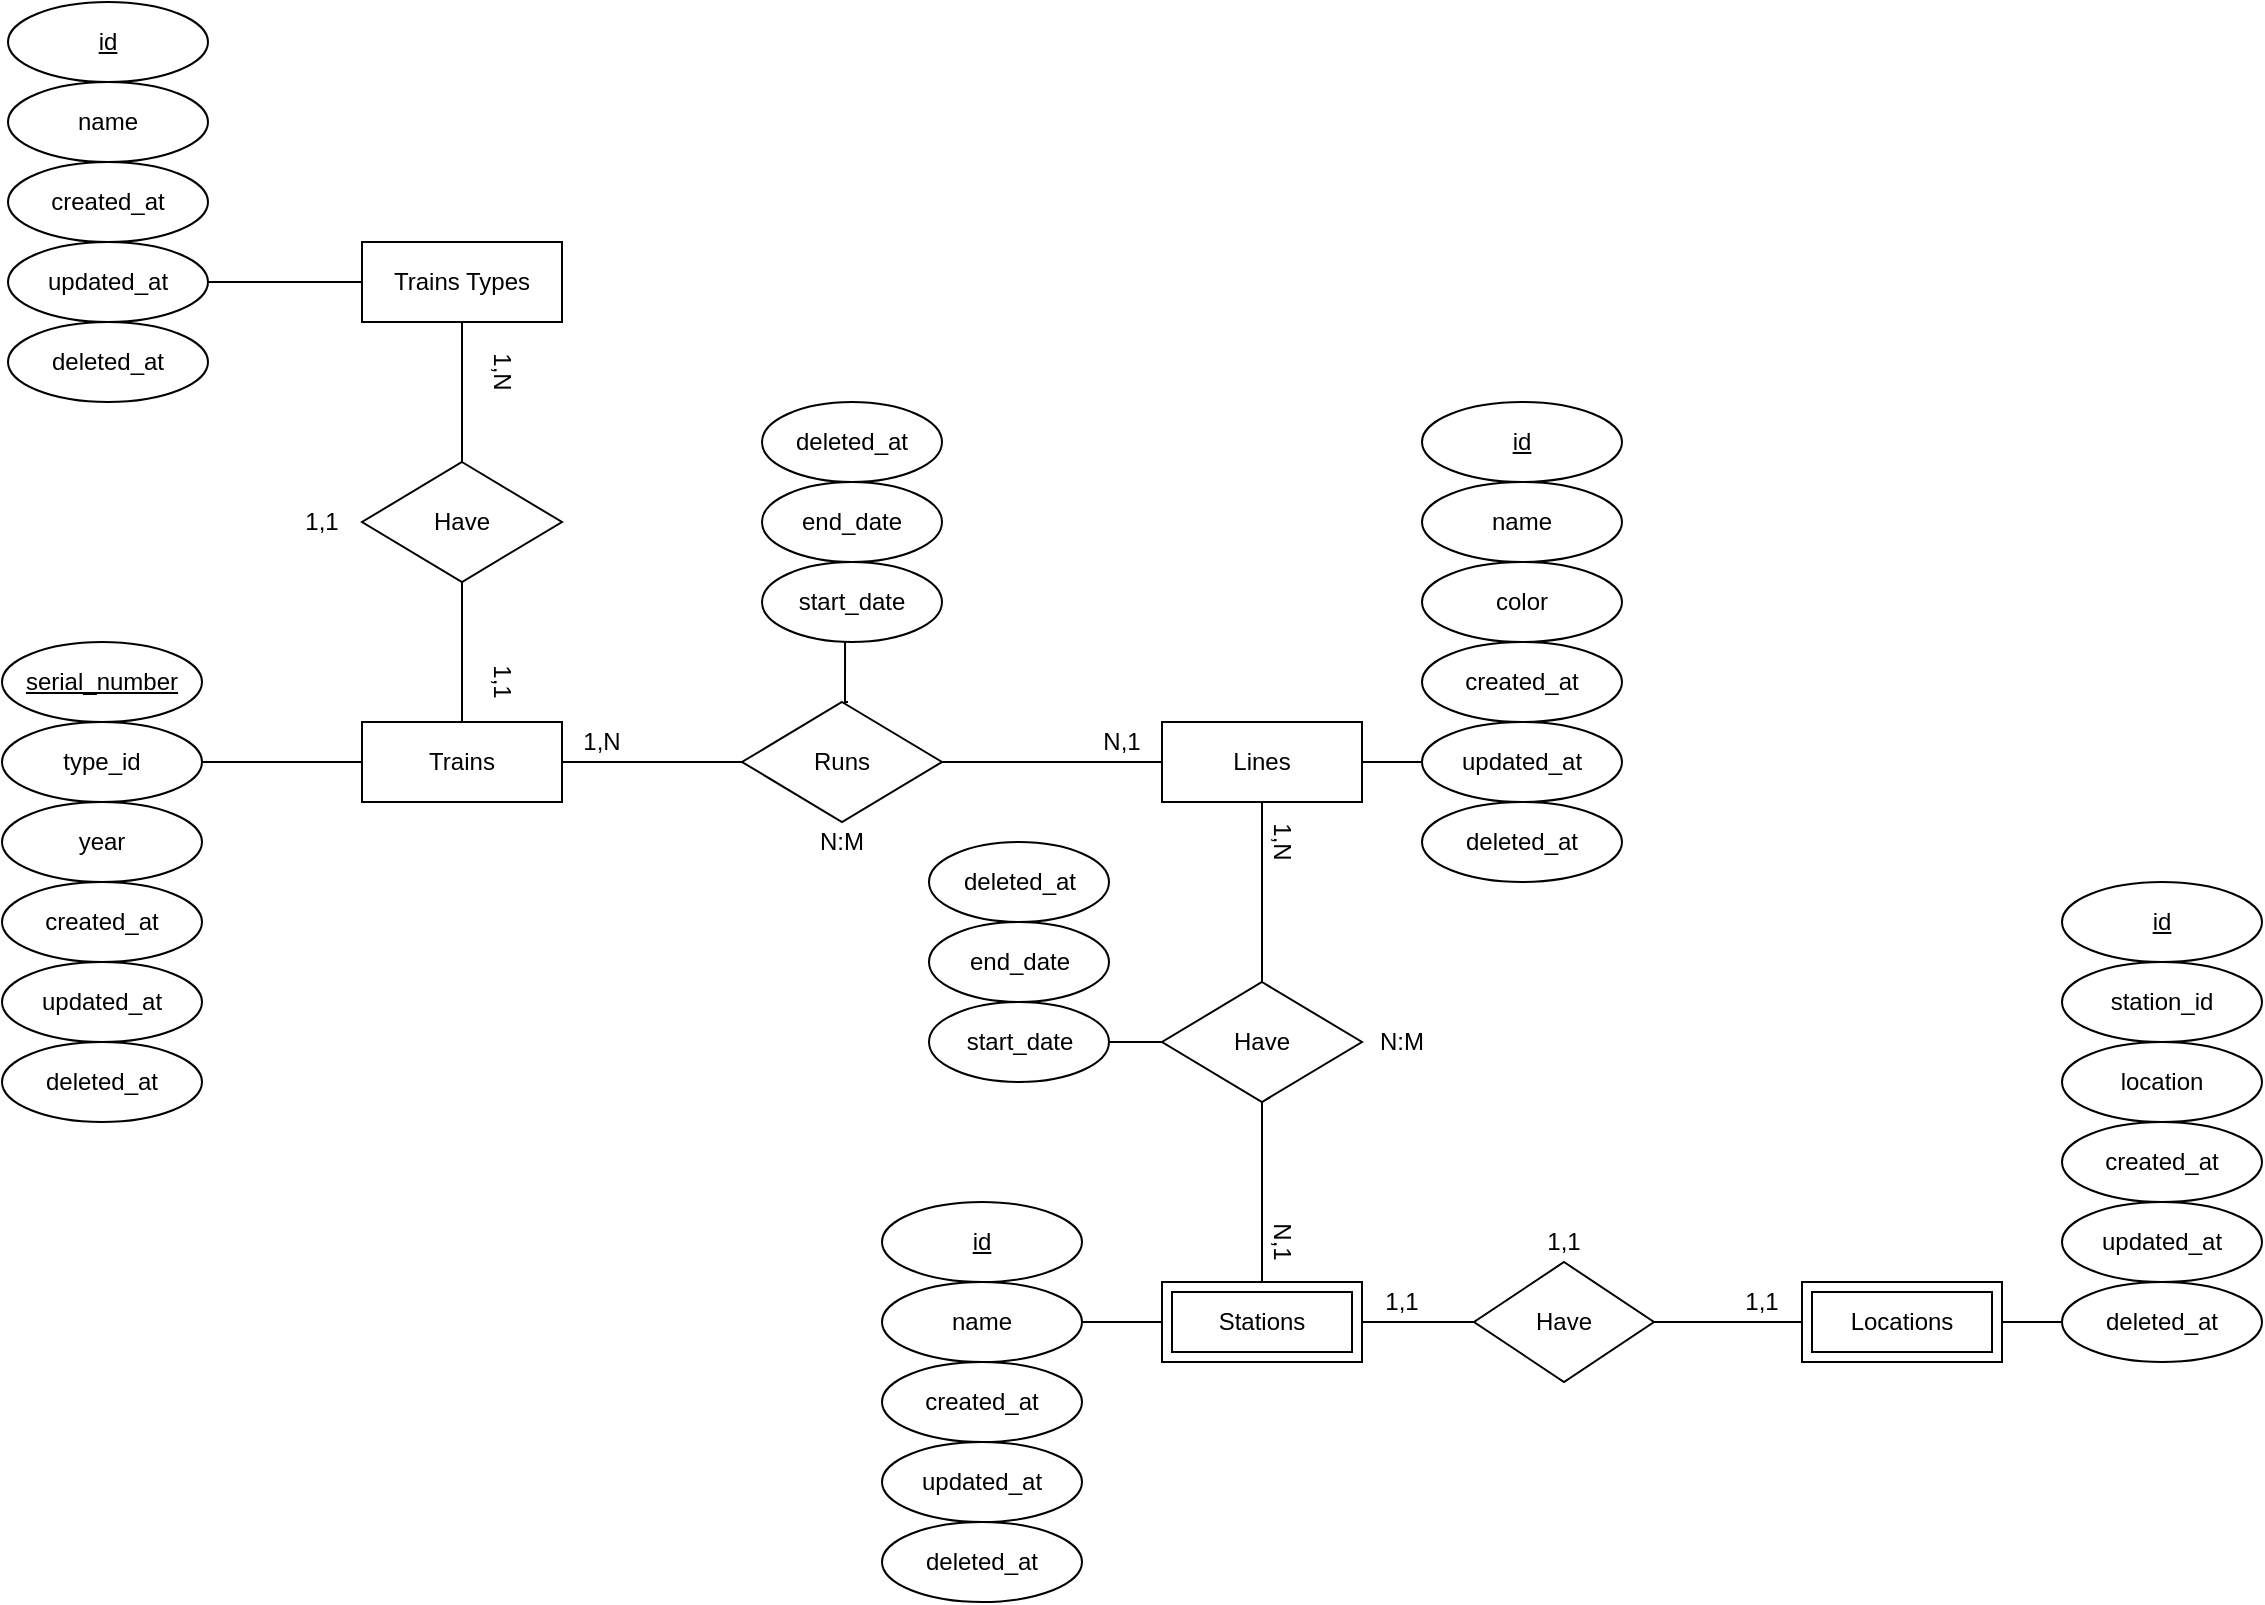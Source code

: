 <mxfile version="20.8.16" type="device"><diagram name="Página-1" id="_CON7dvycLkVMJO1nGlJ"><mxGraphModel dx="2261" dy="2053" grid="1" gridSize="10" guides="1" tooltips="1" connect="1" arrows="1" fold="1" page="1" pageScale="1" pageWidth="827" pageHeight="1169" math="0" shadow="0"><root><mxCell id="0"/><mxCell id="1" parent="0"/><mxCell id="r812NtlvMPiRMAVlbHMb-9" style="edgeStyle=orthogonalEdgeStyle;rounded=0;orthogonalLoop=1;jettySize=auto;html=1;entryX=1;entryY=0.5;entryDx=0;entryDy=0;endArrow=none;endFill=0;" parent="1" source="r812NtlvMPiRMAVlbHMb-4" target="r812NtlvMPiRMAVlbHMb-5" edge="1"><mxGeometry relative="1" as="geometry"/></mxCell><mxCell id="r812NtlvMPiRMAVlbHMb-22" style="edgeStyle=orthogonalEdgeStyle;rounded=0;orthogonalLoop=1;jettySize=auto;html=1;entryX=0;entryY=0.5;entryDx=0;entryDy=0;endArrow=none;endFill=0;" parent="1" source="r812NtlvMPiRMAVlbHMb-4" target="r812NtlvMPiRMAVlbHMb-12" edge="1"><mxGeometry relative="1" as="geometry"/></mxCell><mxCell id="r812NtlvMPiRMAVlbHMb-4" value="Trains" style="whiteSpace=wrap;html=1;align=center;" parent="1" vertex="1"><mxGeometry x="40" y="320" width="100" height="40" as="geometry"/></mxCell><mxCell id="r812NtlvMPiRMAVlbHMb-5" value="type_id" style="ellipse;whiteSpace=wrap;html=1;align=center;" parent="1" vertex="1"><mxGeometry x="-140" y="320" width="100" height="40" as="geometry"/></mxCell><mxCell id="r812NtlvMPiRMAVlbHMb-6" value="serial_number" style="ellipse;whiteSpace=wrap;html=1;align=center;fontStyle=4;" parent="1" vertex="1"><mxGeometry x="-140" y="280" width="100" height="40" as="geometry"/></mxCell><mxCell id="r812NtlvMPiRMAVlbHMb-10" value="year" style="ellipse;whiteSpace=wrap;html=1;align=center;" parent="1" vertex="1"><mxGeometry x="-140" y="360" width="100" height="40" as="geometry"/></mxCell><mxCell id="r812NtlvMPiRMAVlbHMb-38" style="edgeStyle=orthogonalEdgeStyle;rounded=0;orthogonalLoop=1;jettySize=auto;html=1;entryX=0.5;entryY=0;entryDx=0;entryDy=0;endArrow=none;endFill=0;" parent="1" source="r812NtlvMPiRMAVlbHMb-11" target="r812NtlvMPiRMAVlbHMb-37" edge="1"><mxGeometry relative="1" as="geometry"/></mxCell><mxCell id="r812NtlvMPiRMAVlbHMb-40" style="edgeStyle=orthogonalEdgeStyle;rounded=0;orthogonalLoop=1;jettySize=auto;html=1;entryX=0;entryY=0.5;entryDx=0;entryDy=0;endArrow=none;endFill=0;" parent="1" source="r812NtlvMPiRMAVlbHMb-11" target="r812NtlvMPiRMAVlbHMb-17" edge="1"><mxGeometry relative="1" as="geometry"/></mxCell><mxCell id="r812NtlvMPiRMAVlbHMb-11" value="Lines" style="whiteSpace=wrap;html=1;align=center;" parent="1" vertex="1"><mxGeometry x="440" y="320" width="100" height="40" as="geometry"/></mxCell><mxCell id="r812NtlvMPiRMAVlbHMb-21" style="edgeStyle=orthogonalEdgeStyle;rounded=0;orthogonalLoop=1;jettySize=auto;html=1;entryX=0;entryY=0.5;entryDx=0;entryDy=0;endArrow=none;endFill=0;" parent="1" source="r812NtlvMPiRMAVlbHMb-12" target="r812NtlvMPiRMAVlbHMb-11" edge="1"><mxGeometry relative="1" as="geometry"/></mxCell><mxCell id="r812NtlvMPiRMAVlbHMb-26" style="edgeStyle=orthogonalEdgeStyle;rounded=0;orthogonalLoop=1;jettySize=auto;html=1;entryX=0.428;entryY=0.974;entryDx=0;entryDy=0;entryPerimeter=0;endArrow=none;endFill=0;" parent="1" edge="1"><mxGeometry relative="1" as="geometry"><mxPoint x="283" y="310" as="sourcePoint"/><mxPoint x="281.52" y="278.96" as="targetPoint"/></mxGeometry></mxCell><mxCell id="r812NtlvMPiRMAVlbHMb-12" value="Runs" style="shape=rhombus;perimeter=rhombusPerimeter;whiteSpace=wrap;html=1;align=center;" parent="1" vertex="1"><mxGeometry x="230" y="310" width="100" height="60" as="geometry"/></mxCell><mxCell id="r812NtlvMPiRMAVlbHMb-13" value="id" style="ellipse;whiteSpace=wrap;html=1;align=center;fontStyle=4;" parent="1" vertex="1"><mxGeometry x="570" y="160" width="100" height="40" as="geometry"/></mxCell><mxCell id="r812NtlvMPiRMAVlbHMb-14" value="name" style="ellipse;whiteSpace=wrap;html=1;align=center;" parent="1" vertex="1"><mxGeometry x="570" y="200" width="100" height="40" as="geometry"/></mxCell><mxCell id="r812NtlvMPiRMAVlbHMb-15" value="color" style="ellipse;whiteSpace=wrap;html=1;align=center;" parent="1" vertex="1"><mxGeometry x="570" y="240" width="100" height="40" as="geometry"/></mxCell><mxCell id="r812NtlvMPiRMAVlbHMb-16" value="created_at" style="ellipse;whiteSpace=wrap;html=1;align=center;" parent="1" vertex="1"><mxGeometry x="570" y="280" width="100" height="40" as="geometry"/></mxCell><mxCell id="r812NtlvMPiRMAVlbHMb-17" value="updated_at" style="ellipse;whiteSpace=wrap;html=1;align=center;" parent="1" vertex="1"><mxGeometry x="570" y="320" width="100" height="40" as="geometry"/></mxCell><mxCell id="r812NtlvMPiRMAVlbHMb-19" value="start_date" style="ellipse;whiteSpace=wrap;html=1;align=center;" parent="1" vertex="1"><mxGeometry x="240" y="240" width="90" height="40" as="geometry"/></mxCell><mxCell id="r812NtlvMPiRMAVlbHMb-23" value="1,N" style="text;html=1;strokeColor=none;fillColor=none;align=center;verticalAlign=middle;whiteSpace=wrap;rounded=0;" parent="1" vertex="1"><mxGeometry x="140" y="320" width="40" height="20" as="geometry"/></mxCell><mxCell id="r812NtlvMPiRMAVlbHMb-24" value="N,1" style="text;html=1;strokeColor=none;fillColor=none;align=center;verticalAlign=middle;whiteSpace=wrap;rounded=0;" parent="1" vertex="1"><mxGeometry x="400" y="320" width="40" height="20" as="geometry"/></mxCell><mxCell id="r812NtlvMPiRMAVlbHMb-25" value="N:M" style="text;html=1;strokeColor=none;fillColor=none;align=center;verticalAlign=middle;whiteSpace=wrap;rounded=0;" parent="1" vertex="1"><mxGeometry x="260" y="370" width="40" height="20" as="geometry"/></mxCell><mxCell id="r812NtlvMPiRMAVlbHMb-27" value="end_date" style="ellipse;whiteSpace=wrap;html=1;align=center;" parent="1" vertex="1"><mxGeometry x="240" y="200" width="90" height="40" as="geometry"/></mxCell><mxCell id="r812NtlvMPiRMAVlbHMb-28" value="created_at" style="ellipse;whiteSpace=wrap;html=1;align=center;" parent="1" vertex="1"><mxGeometry x="-140" y="400" width="100" height="40" as="geometry"/></mxCell><mxCell id="r812NtlvMPiRMAVlbHMb-29" value="updated_at" style="ellipse;whiteSpace=wrap;html=1;align=center;" parent="1" vertex="1"><mxGeometry x="-140" y="440" width="100" height="40" as="geometry"/></mxCell><mxCell id="r812NtlvMPiRMAVlbHMb-34" style="edgeStyle=orthogonalEdgeStyle;rounded=0;orthogonalLoop=1;jettySize=auto;html=1;entryX=1;entryY=0.5;entryDx=0;entryDy=0;endArrow=none;endFill=0;" parent="1" source="r812NtlvMPiRMAVlbHMb-30" target="r812NtlvMPiRMAVlbHMb-33" edge="1"><mxGeometry relative="1" as="geometry"/></mxCell><mxCell id="r812NtlvMPiRMAVlbHMb-45" style="edgeStyle=orthogonalEdgeStyle;rounded=0;orthogonalLoop=1;jettySize=auto;html=1;entryX=0;entryY=0.5;entryDx=0;entryDy=0;endArrow=none;endFill=0;" parent="1" source="r812NtlvMPiRMAVlbHMb-30" target="r812NtlvMPiRMAVlbHMb-44" edge="1"><mxGeometry relative="1" as="geometry"/></mxCell><mxCell id="r812NtlvMPiRMAVlbHMb-30" value="Stations" style="shape=ext;margin=3;double=1;whiteSpace=wrap;html=1;align=center;" parent="1" vertex="1"><mxGeometry x="440" y="600" width="100" height="40" as="geometry"/></mxCell><mxCell id="r812NtlvMPiRMAVlbHMb-31" value="id" style="ellipse;whiteSpace=wrap;html=1;align=center;fontStyle=4;" parent="1" vertex="1"><mxGeometry x="300" y="560" width="100" height="40" as="geometry"/></mxCell><mxCell id="r812NtlvMPiRMAVlbHMb-63" style="edgeStyle=orthogonalEdgeStyle;rounded=0;orthogonalLoop=1;jettySize=auto;html=1;endArrow=none;endFill=0;" parent="1" source="r812NtlvMPiRMAVlbHMb-32" target="r812NtlvMPiRMAVlbHMb-62" edge="1"><mxGeometry relative="1" as="geometry"/></mxCell><mxCell id="r812NtlvMPiRMAVlbHMb-32" value="Locations" style="shape=ext;margin=3;double=1;whiteSpace=wrap;html=1;align=center;" parent="1" vertex="1"><mxGeometry x="760" y="600" width="100" height="40" as="geometry"/></mxCell><mxCell id="r812NtlvMPiRMAVlbHMb-33" value="name" style="ellipse;whiteSpace=wrap;html=1;align=center;" parent="1" vertex="1"><mxGeometry x="300" y="600" width="100" height="40" as="geometry"/></mxCell><mxCell id="r812NtlvMPiRMAVlbHMb-35" value="created_at" style="ellipse;whiteSpace=wrap;html=1;align=center;" parent="1" vertex="1"><mxGeometry x="300" y="640" width="100" height="40" as="geometry"/></mxCell><mxCell id="r812NtlvMPiRMAVlbHMb-36" value="updated_at" style="ellipse;whiteSpace=wrap;html=1;align=center;" parent="1" vertex="1"><mxGeometry x="300" y="680" width="100" height="40" as="geometry"/></mxCell><mxCell id="r812NtlvMPiRMAVlbHMb-39" style="edgeStyle=orthogonalEdgeStyle;rounded=0;orthogonalLoop=1;jettySize=auto;html=1;entryX=0.5;entryY=0;entryDx=0;entryDy=0;endArrow=none;endFill=0;" parent="1" source="r812NtlvMPiRMAVlbHMb-37" target="r812NtlvMPiRMAVlbHMb-30" edge="1"><mxGeometry relative="1" as="geometry"/></mxCell><mxCell id="PRAaTrQqgsy7jQrXWvJL-4" style="edgeStyle=orthogonalEdgeStyle;rounded=0;orthogonalLoop=1;jettySize=auto;html=1;entryX=1;entryY=0.5;entryDx=0;entryDy=0;endArrow=none;endFill=0;" edge="1" parent="1" source="r812NtlvMPiRMAVlbHMb-37" target="PRAaTrQqgsy7jQrXWvJL-1"><mxGeometry relative="1" as="geometry"/></mxCell><mxCell id="r812NtlvMPiRMAVlbHMb-37" value="Have" style="shape=rhombus;perimeter=rhombusPerimeter;whiteSpace=wrap;html=1;align=center;" parent="1" vertex="1"><mxGeometry x="440" y="450" width="100" height="60" as="geometry"/></mxCell><mxCell id="r812NtlvMPiRMAVlbHMb-41" value="N:M" style="text;html=1;strokeColor=none;fillColor=none;align=center;verticalAlign=middle;whiteSpace=wrap;rounded=0;" parent="1" vertex="1"><mxGeometry x="540" y="470" width="40" height="20" as="geometry"/></mxCell><mxCell id="r812NtlvMPiRMAVlbHMb-42" value="1,N" style="text;html=1;strokeColor=none;fillColor=none;align=center;verticalAlign=middle;whiteSpace=wrap;rounded=0;rotation=90;" parent="1" vertex="1"><mxGeometry x="480" y="370" width="40" height="20" as="geometry"/></mxCell><mxCell id="r812NtlvMPiRMAVlbHMb-43" value="N,1" style="text;html=1;strokeColor=none;fillColor=none;align=center;verticalAlign=middle;whiteSpace=wrap;rounded=0;rotation=90;" parent="1" vertex="1"><mxGeometry x="480" y="570" width="40" height="20" as="geometry"/></mxCell><mxCell id="r812NtlvMPiRMAVlbHMb-46" style="edgeStyle=orthogonalEdgeStyle;rounded=0;orthogonalLoop=1;jettySize=auto;html=1;entryX=0;entryY=0.5;entryDx=0;entryDy=0;endArrow=none;endFill=0;" parent="1" source="r812NtlvMPiRMAVlbHMb-44" target="r812NtlvMPiRMAVlbHMb-32" edge="1"><mxGeometry relative="1" as="geometry"/></mxCell><mxCell id="r812NtlvMPiRMAVlbHMb-44" value="Have" style="shape=rhombus;perimeter=rhombusPerimeter;whiteSpace=wrap;html=1;align=center;" parent="1" vertex="1"><mxGeometry x="596" y="590" width="90" height="60" as="geometry"/></mxCell><mxCell id="r812NtlvMPiRMAVlbHMb-53" value="deleted_at" style="ellipse;whiteSpace=wrap;html=1;align=center;" parent="1" vertex="1"><mxGeometry x="-140" y="480" width="100" height="40" as="geometry"/></mxCell><mxCell id="r812NtlvMPiRMAVlbHMb-54" value="deleted_at" style="ellipse;whiteSpace=wrap;html=1;align=center;" parent="1" vertex="1"><mxGeometry x="300" y="720" width="100" height="40" as="geometry"/></mxCell><mxCell id="r812NtlvMPiRMAVlbHMb-55" value="deleted_at" style="ellipse;whiteSpace=wrap;html=1;align=center;" parent="1" vertex="1"><mxGeometry x="570" y="360" width="100" height="40" as="geometry"/></mxCell><mxCell id="r812NtlvMPiRMAVlbHMb-57" value="id" style="ellipse;whiteSpace=wrap;html=1;align=center;fontStyle=4;" parent="1" vertex="1"><mxGeometry x="890" y="400" width="100" height="40" as="geometry"/></mxCell><mxCell id="r812NtlvMPiRMAVlbHMb-58" value="station_id" style="ellipse;whiteSpace=wrap;html=1;align=center;" parent="1" vertex="1"><mxGeometry x="890" y="440" width="100" height="40" as="geometry"/></mxCell><mxCell id="r812NtlvMPiRMAVlbHMb-59" value="location" style="ellipse;whiteSpace=wrap;html=1;align=center;" parent="1" vertex="1"><mxGeometry x="890" y="480" width="100" height="40" as="geometry"/></mxCell><mxCell id="r812NtlvMPiRMAVlbHMb-60" value="created_at" style="ellipse;whiteSpace=wrap;html=1;align=center;" parent="1" vertex="1"><mxGeometry x="890" y="520" width="100" height="40" as="geometry"/></mxCell><mxCell id="r812NtlvMPiRMAVlbHMb-61" value="updated_at" style="ellipse;whiteSpace=wrap;html=1;align=center;" parent="1" vertex="1"><mxGeometry x="890" y="560" width="100" height="40" as="geometry"/></mxCell><mxCell id="r812NtlvMPiRMAVlbHMb-62" value="deleted_at" style="ellipse;whiteSpace=wrap;html=1;align=center;" parent="1" vertex="1"><mxGeometry x="890" y="600" width="100" height="40" as="geometry"/></mxCell><mxCell id="r812NtlvMPiRMAVlbHMb-64" value="1,1" style="text;html=1;strokeColor=none;fillColor=none;align=center;verticalAlign=middle;whiteSpace=wrap;rounded=0;" parent="1" vertex="1"><mxGeometry x="540" y="600" width="40" height="20" as="geometry"/></mxCell><mxCell id="r812NtlvMPiRMAVlbHMb-65" value="1,1" style="text;html=1;strokeColor=none;fillColor=none;align=center;verticalAlign=middle;whiteSpace=wrap;rounded=0;" parent="1" vertex="1"><mxGeometry x="621" y="570" width="40" height="20" as="geometry"/></mxCell><mxCell id="r812NtlvMPiRMAVlbHMb-66" value="1,1" style="text;html=1;strokeColor=none;fillColor=none;align=center;verticalAlign=middle;whiteSpace=wrap;rounded=0;" parent="1" vertex="1"><mxGeometry x="720" y="600" width="40" height="20" as="geometry"/></mxCell><mxCell id="r812NtlvMPiRMAVlbHMb-84" value="deleted_at" style="ellipse;whiteSpace=wrap;html=1;align=center;" parent="1" vertex="1"><mxGeometry x="240" y="160" width="90" height="40" as="geometry"/></mxCell><mxCell id="FgZW5gYh53v1Wyp1H8NT-6" style="edgeStyle=orthogonalEdgeStyle;rounded=0;orthogonalLoop=1;jettySize=auto;html=1;entryX=0.5;entryY=0;entryDx=0;entryDy=0;endArrow=none;endFill=0;" parent="1" source="FgZW5gYh53v1Wyp1H8NT-1" target="FgZW5gYh53v1Wyp1H8NT-5" edge="1"><mxGeometry relative="1" as="geometry"/></mxCell><mxCell id="FgZW5gYh53v1Wyp1H8NT-14" style="edgeStyle=orthogonalEdgeStyle;rounded=0;orthogonalLoop=1;jettySize=auto;html=1;entryX=1;entryY=0.5;entryDx=0;entryDy=0;endArrow=none;endFill=0;" parent="1" source="FgZW5gYh53v1Wyp1H8NT-1" target="FgZW5gYh53v1Wyp1H8NT-12" edge="1"><mxGeometry relative="1" as="geometry"/></mxCell><mxCell id="FgZW5gYh53v1Wyp1H8NT-1" value="Trains Types" style="whiteSpace=wrap;html=1;align=center;" parent="1" vertex="1"><mxGeometry x="40" y="80" width="100" height="40" as="geometry"/></mxCell><mxCell id="FgZW5gYh53v1Wyp1H8NT-2" value="id" style="ellipse;whiteSpace=wrap;html=1;align=center;fontStyle=4;" parent="1" vertex="1"><mxGeometry x="-137" y="-40" width="100" height="40" as="geometry"/></mxCell><mxCell id="FgZW5gYh53v1Wyp1H8NT-3" value="name" style="ellipse;whiteSpace=wrap;html=1;align=center;" parent="1" vertex="1"><mxGeometry x="-137" width="100" height="40" as="geometry"/></mxCell><mxCell id="FgZW5gYh53v1Wyp1H8NT-7" style="edgeStyle=orthogonalEdgeStyle;rounded=0;orthogonalLoop=1;jettySize=auto;html=1;entryX=0.5;entryY=0;entryDx=0;entryDy=0;endArrow=none;endFill=0;" parent="1" source="FgZW5gYh53v1Wyp1H8NT-5" target="r812NtlvMPiRMAVlbHMb-4" edge="1"><mxGeometry relative="1" as="geometry"/></mxCell><mxCell id="FgZW5gYh53v1Wyp1H8NT-5" value="Have" style="shape=rhombus;perimeter=rhombusPerimeter;whiteSpace=wrap;html=1;align=center;" parent="1" vertex="1"><mxGeometry x="40" y="190" width="100" height="60" as="geometry"/></mxCell><mxCell id="FgZW5gYh53v1Wyp1H8NT-8" value="1,N" style="text;html=1;strokeColor=none;fillColor=none;align=center;verticalAlign=middle;whiteSpace=wrap;rounded=0;rotation=90;" parent="1" vertex="1"><mxGeometry x="90" y="130" width="40" height="30" as="geometry"/></mxCell><mxCell id="FgZW5gYh53v1Wyp1H8NT-9" value="1,1" style="text;html=1;strokeColor=none;fillColor=none;align=center;verticalAlign=middle;whiteSpace=wrap;rounded=0;rotation=90;" parent="1" vertex="1"><mxGeometry x="90" y="285" width="40" height="30" as="geometry"/></mxCell><mxCell id="FgZW5gYh53v1Wyp1H8NT-10" value="1,1" style="text;html=1;strokeColor=none;fillColor=none;align=center;verticalAlign=middle;whiteSpace=wrap;rounded=0;rotation=0;" parent="1" vertex="1"><mxGeometry y="205" width="40" height="30" as="geometry"/></mxCell><mxCell id="FgZW5gYh53v1Wyp1H8NT-11" value="created_at" style="ellipse;whiteSpace=wrap;html=1;align=center;" parent="1" vertex="1"><mxGeometry x="-137" y="40" width="100" height="40" as="geometry"/></mxCell><mxCell id="FgZW5gYh53v1Wyp1H8NT-12" value="updated_at" style="ellipse;whiteSpace=wrap;html=1;align=center;" parent="1" vertex="1"><mxGeometry x="-137" y="80" width="100" height="40" as="geometry"/></mxCell><mxCell id="FgZW5gYh53v1Wyp1H8NT-13" value="deleted_at" style="ellipse;whiteSpace=wrap;html=1;align=center;" parent="1" vertex="1"><mxGeometry x="-137" y="120" width="100" height="40" as="geometry"/></mxCell><mxCell id="PRAaTrQqgsy7jQrXWvJL-1" value="start_date" style="ellipse;whiteSpace=wrap;html=1;align=center;" vertex="1" parent="1"><mxGeometry x="323.5" y="460" width="90" height="40" as="geometry"/></mxCell><mxCell id="PRAaTrQqgsy7jQrXWvJL-2" value="end_date" style="ellipse;whiteSpace=wrap;html=1;align=center;" vertex="1" parent="1"><mxGeometry x="323.5" y="420" width="90" height="40" as="geometry"/></mxCell><mxCell id="PRAaTrQqgsy7jQrXWvJL-3" value="deleted_at" style="ellipse;whiteSpace=wrap;html=1;align=center;" vertex="1" parent="1"><mxGeometry x="323.5" y="380" width="90" height="40" as="geometry"/></mxCell></root></mxGraphModel></diagram></mxfile>